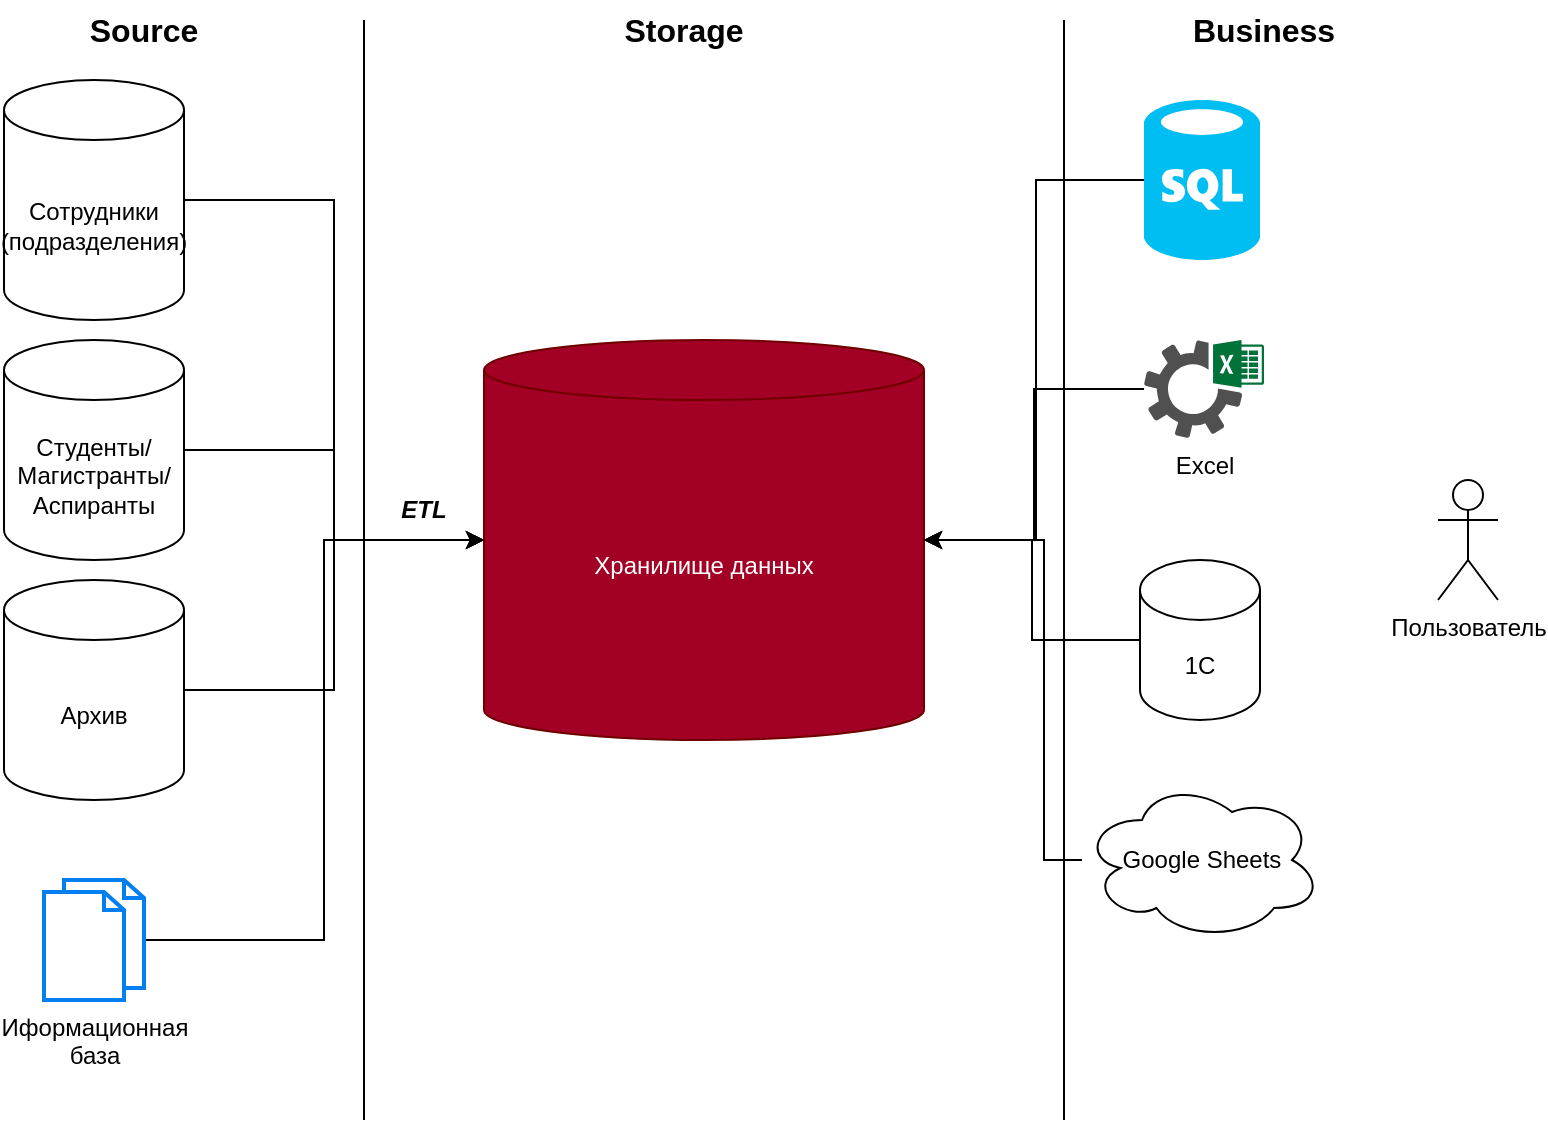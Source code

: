 <mxfile version="24.7.8">
  <diagram name="Страница — 1" id="4keRiBgohEe8VdVtiQVF">
    <mxGraphModel dx="1036" dy="614" grid="1" gridSize="10" guides="1" tooltips="1" connect="1" arrows="1" fold="1" page="1" pageScale="1" pageWidth="827" pageHeight="1169" math="0" shadow="0">
      <root>
        <mxCell id="0" />
        <mxCell id="1" parent="0" />
        <mxCell id="eJ4m3uuqHB9trGjJQhFC-1" value="Сотрудники&lt;div&gt;(подразделения)&lt;/div&gt;" style="shape=cylinder3;whiteSpace=wrap;html=1;boundedLbl=1;backgroundOutline=1;size=15;" parent="1" vertex="1">
          <mxGeometry x="80" y="60" width="90" height="120" as="geometry" />
        </mxCell>
        <mxCell id="eJ4m3uuqHB9trGjJQhFC-7" style="edgeStyle=orthogonalEdgeStyle;rounded=0;orthogonalLoop=1;jettySize=auto;html=1;" parent="1" source="eJ4m3uuqHB9trGjJQhFC-2" target="eJ4m3uuqHB9trGjJQhFC-5" edge="1">
          <mxGeometry relative="1" as="geometry" />
        </mxCell>
        <mxCell id="eJ4m3uuqHB9trGjJQhFC-2" value="Студенты/Магистранты/Аспиранты" style="shape=cylinder3;whiteSpace=wrap;html=1;boundedLbl=1;backgroundOutline=1;size=15;" parent="1" vertex="1">
          <mxGeometry x="80" y="190" width="90" height="110" as="geometry" />
        </mxCell>
        <mxCell id="eJ4m3uuqHB9trGjJQhFC-3" value="Архив" style="shape=cylinder3;whiteSpace=wrap;html=1;boundedLbl=1;backgroundOutline=1;size=15;" parent="1" vertex="1">
          <mxGeometry x="80" y="310" width="90" height="110" as="geometry" />
        </mxCell>
        <mxCell id="eJ4m3uuqHB9trGjJQhFC-5" value="Хранилище данных" style="shape=cylinder3;whiteSpace=wrap;html=1;boundedLbl=1;backgroundOutline=1;size=15;fillColor=#a20025;fontColor=#ffffff;strokeColor=#6F0000;" parent="1" vertex="1">
          <mxGeometry x="320" y="190" width="220" height="200" as="geometry" />
        </mxCell>
        <mxCell id="eJ4m3uuqHB9trGjJQhFC-6" style="edgeStyle=orthogonalEdgeStyle;rounded=0;orthogonalLoop=1;jettySize=auto;html=1;entryX=0;entryY=0.5;entryDx=0;entryDy=0;entryPerimeter=0;" parent="1" source="eJ4m3uuqHB9trGjJQhFC-1" target="eJ4m3uuqHB9trGjJQhFC-5" edge="1">
          <mxGeometry relative="1" as="geometry" />
        </mxCell>
        <mxCell id="eJ4m3uuqHB9trGjJQhFC-11" style="edgeStyle=orthogonalEdgeStyle;rounded=0;orthogonalLoop=1;jettySize=auto;html=1;entryX=0;entryY=0.5;entryDx=0;entryDy=0;entryPerimeter=0;" parent="1" source="eJ4m3uuqHB9trGjJQhFC-3" target="eJ4m3uuqHB9trGjJQhFC-5" edge="1">
          <mxGeometry relative="1" as="geometry" />
        </mxCell>
        <mxCell id="eJ4m3uuqHB9trGjJQhFC-12" value="ETL" style="text;html=1;align=center;verticalAlign=middle;whiteSpace=wrap;rounded=0;fontStyle=3" parent="1" vertex="1">
          <mxGeometry x="260" y="260" width="60" height="30" as="geometry" />
        </mxCell>
        <mxCell id="eJ4m3uuqHB9trGjJQhFC-14" value="" style="endArrow=none;html=1;rounded=0;" parent="1" edge="1">
          <mxGeometry width="50" height="50" relative="1" as="geometry">
            <mxPoint x="260" y="580" as="sourcePoint" />
            <mxPoint x="260" y="30" as="targetPoint" />
          </mxGeometry>
        </mxCell>
        <mxCell id="eJ4m3uuqHB9trGjJQhFC-15" value="" style="endArrow=none;html=1;rounded=0;" parent="1" edge="1">
          <mxGeometry width="50" height="50" relative="1" as="geometry">
            <mxPoint x="610" y="580" as="sourcePoint" />
            <mxPoint x="610" y="30" as="targetPoint" />
          </mxGeometry>
        </mxCell>
        <mxCell id="eJ4m3uuqHB9trGjJQhFC-16" value="Пользователь" style="shape=umlActor;verticalLabelPosition=bottom;verticalAlign=top;html=1;outlineConnect=0;" parent="1" vertex="1">
          <mxGeometry x="797" y="260" width="30" height="60" as="geometry" />
        </mxCell>
        <mxCell id="eJ4m3uuqHB9trGjJQhFC-17" value="Excel" style="sketch=0;pointerEvents=1;shadow=0;dashed=0;html=1;strokeColor=none;fillColor=#505050;labelPosition=center;verticalLabelPosition=bottom;verticalAlign=top;outlineConnect=0;align=center;shape=mxgraph.office.services.excel_services;" parent="1" vertex="1">
          <mxGeometry x="650" y="190" width="60" height="49" as="geometry" />
        </mxCell>
        <mxCell id="eJ4m3uuqHB9trGjJQhFC-18" value="" style="verticalLabelPosition=bottom;html=1;verticalAlign=top;align=center;strokeColor=none;fillColor=#00BEF2;shape=mxgraph.azure.sql_database;" parent="1" vertex="1">
          <mxGeometry x="650" y="70" width="58" height="80" as="geometry" />
        </mxCell>
        <mxCell id="eJ4m3uuqHB9trGjJQhFC-19" style="edgeStyle=orthogonalEdgeStyle;rounded=0;orthogonalLoop=1;jettySize=auto;html=1;entryX=1;entryY=0.5;entryDx=0;entryDy=0;entryPerimeter=0;" parent="1" source="eJ4m3uuqHB9trGjJQhFC-18" target="eJ4m3uuqHB9trGjJQhFC-5" edge="1">
          <mxGeometry relative="1" as="geometry">
            <Array as="points">
              <mxPoint x="596" y="110" />
              <mxPoint x="596" y="290" />
            </Array>
          </mxGeometry>
        </mxCell>
        <mxCell id="eJ4m3uuqHB9trGjJQhFC-20" style="edgeStyle=orthogonalEdgeStyle;rounded=0;orthogonalLoop=1;jettySize=auto;html=1;entryX=1;entryY=0.5;entryDx=0;entryDy=0;entryPerimeter=0;" parent="1" source="eJ4m3uuqHB9trGjJQhFC-17" target="eJ4m3uuqHB9trGjJQhFC-5" edge="1">
          <mxGeometry relative="1" as="geometry" />
        </mxCell>
        <mxCell id="eJ4m3uuqHB9trGjJQhFC-21" value="Source" style="text;html=1;align=center;verticalAlign=middle;whiteSpace=wrap;rounded=0;fontStyle=1;fontSize=16;" parent="1" vertex="1">
          <mxGeometry x="120" y="20" width="60" height="30" as="geometry" />
        </mxCell>
        <mxCell id="eJ4m3uuqHB9trGjJQhFC-22" value="Storage" style="text;html=1;align=center;verticalAlign=middle;whiteSpace=wrap;rounded=0;fontStyle=1;fontSize=16;" parent="1" vertex="1">
          <mxGeometry x="390" y="20" width="60" height="30" as="geometry" />
        </mxCell>
        <mxCell id="eJ4m3uuqHB9trGjJQhFC-23" value="Business" style="text;html=1;align=center;verticalAlign=middle;whiteSpace=wrap;rounded=0;fontStyle=1;fontSize=16;" parent="1" vertex="1">
          <mxGeometry x="680" y="20" width="60" height="30" as="geometry" />
        </mxCell>
        <mxCell id="zIZYv_6sfMGFjbEOT6lA-1" value="1С" style="shape=cylinder3;whiteSpace=wrap;html=1;boundedLbl=1;backgroundOutline=1;size=15;" vertex="1" parent="1">
          <mxGeometry x="648" y="300" width="60" height="80" as="geometry" />
        </mxCell>
        <mxCell id="zIZYv_6sfMGFjbEOT6lA-2" style="edgeStyle=orthogonalEdgeStyle;rounded=0;orthogonalLoop=1;jettySize=auto;html=1;entryX=1;entryY=0.5;entryDx=0;entryDy=0;entryPerimeter=0;" edge="1" parent="1" source="zIZYv_6sfMGFjbEOT6lA-1" target="eJ4m3uuqHB9trGjJQhFC-5">
          <mxGeometry relative="1" as="geometry" />
        </mxCell>
        <mxCell id="zIZYv_6sfMGFjbEOT6lA-4" style="edgeStyle=orthogonalEdgeStyle;rounded=0;orthogonalLoop=1;jettySize=auto;html=1;entryX=1;entryY=1;entryDx=0;entryDy=0;" edge="1" parent="1" source="zIZYv_6sfMGFjbEOT6lA-3" target="eJ4m3uuqHB9trGjJQhFC-12">
          <mxGeometry relative="1" as="geometry">
            <Array as="points">
              <mxPoint x="240" y="490" />
              <mxPoint x="240" y="290" />
            </Array>
          </mxGeometry>
        </mxCell>
        <mxCell id="zIZYv_6sfMGFjbEOT6lA-3" value="Иформационная&lt;div&gt;база&lt;/div&gt;" style="html=1;verticalLabelPosition=bottom;align=center;labelBackgroundColor=#ffffff;verticalAlign=top;strokeWidth=2;strokeColor=#0080F0;shadow=0;dashed=0;shape=mxgraph.ios7.icons.documents;" vertex="1" parent="1">
          <mxGeometry x="100" y="460" width="50" height="60" as="geometry" />
        </mxCell>
        <mxCell id="zIZYv_6sfMGFjbEOT6lA-5" value="Google Sheets" style="ellipse;shape=cloud;whiteSpace=wrap;html=1;" vertex="1" parent="1">
          <mxGeometry x="619" y="410" width="120" height="80" as="geometry" />
        </mxCell>
        <mxCell id="zIZYv_6sfMGFjbEOT6lA-6" style="edgeStyle=orthogonalEdgeStyle;rounded=0;orthogonalLoop=1;jettySize=auto;html=1;entryX=1;entryY=0.5;entryDx=0;entryDy=0;entryPerimeter=0;" edge="1" parent="1" source="zIZYv_6sfMGFjbEOT6lA-5" target="eJ4m3uuqHB9trGjJQhFC-5">
          <mxGeometry relative="1" as="geometry">
            <Array as="points">
              <mxPoint x="600" y="450" />
              <mxPoint x="600" y="290" />
            </Array>
          </mxGeometry>
        </mxCell>
      </root>
    </mxGraphModel>
  </diagram>
</mxfile>
